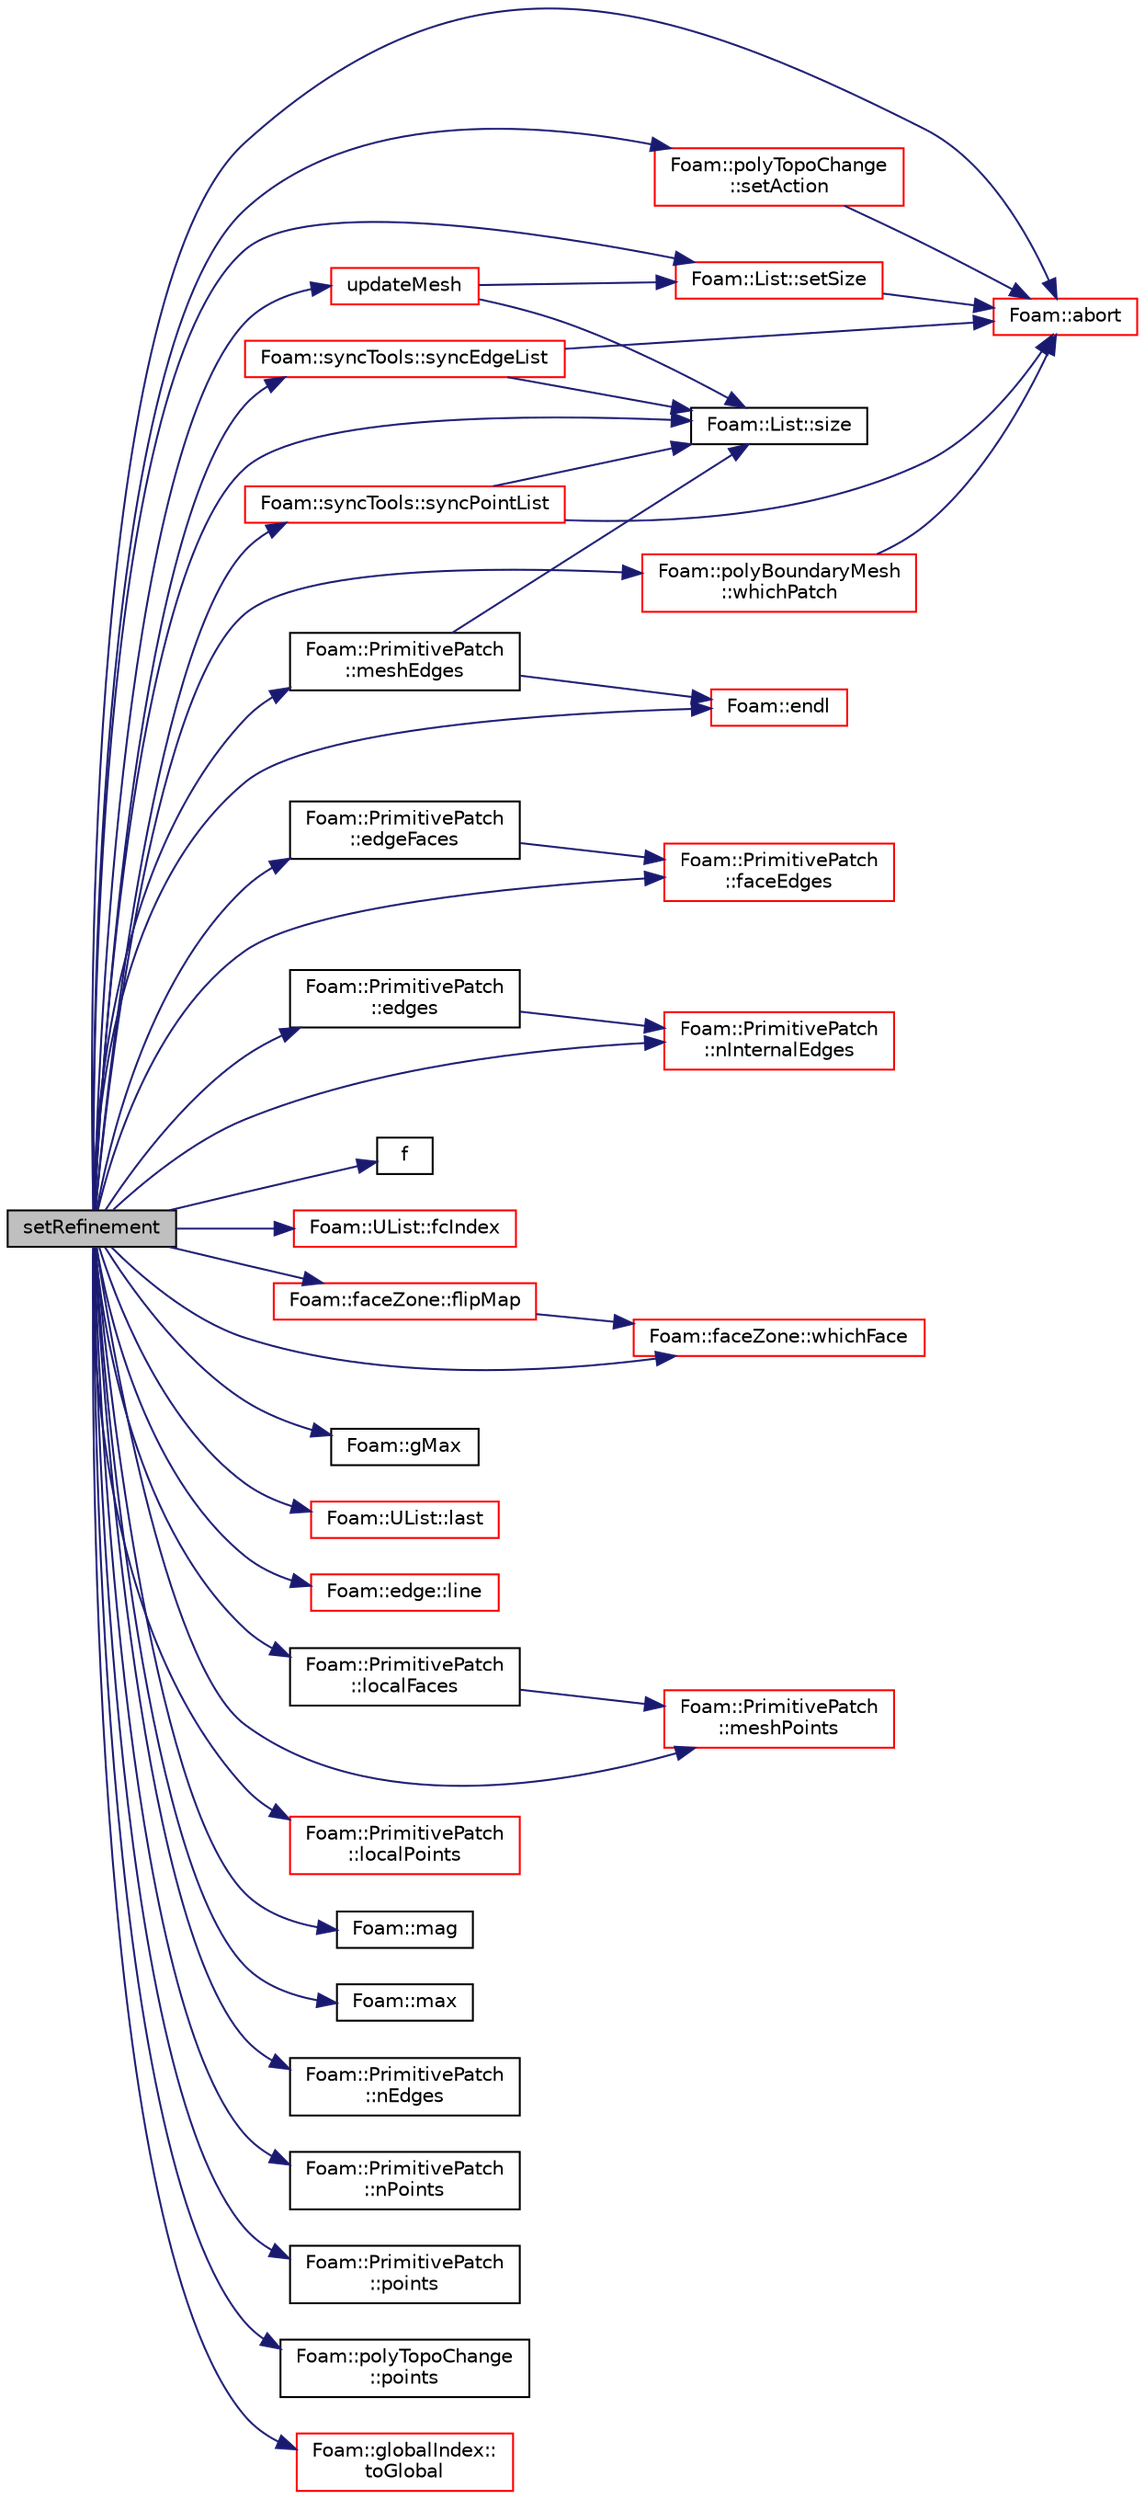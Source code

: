 digraph "setRefinement"
{
  bgcolor="transparent";
  edge [fontname="Helvetica",fontsize="10",labelfontname="Helvetica",labelfontsize="10"];
  node [fontname="Helvetica",fontsize="10",shape=record];
  rankdir="LR";
  Node1 [label="setRefinement",height=0.2,width=0.4,color="black", fillcolor="grey75", style="filled", fontcolor="black"];
  Node1 -> Node2 [color="midnightblue",fontsize="10",style="solid",fontname="Helvetica"];
  Node2 [label="Foam::abort",height=0.2,width=0.4,color="red",URL="$a10974.html#a447107a607d03e417307c203fa5fb44b"];
  Node1 -> Node3 [color="midnightblue",fontsize="10",style="solid",fontname="Helvetica"];
  Node3 [label="Foam::PrimitivePatch\l::edgeFaces",height=0.2,width=0.4,color="black",URL="$a02011.html#ab456054a1e7e1a07261799f50167916f",tooltip="Return edge-face addressing. "];
  Node3 -> Node4 [color="midnightblue",fontsize="10",style="solid",fontname="Helvetica"];
  Node4 [label="Foam::PrimitivePatch\l::faceEdges",height=0.2,width=0.4,color="red",URL="$a02011.html#af8f18d40d14450677bb24334032e7638",tooltip="Return face-edge addressing. "];
  Node1 -> Node5 [color="midnightblue",fontsize="10",style="solid",fontname="Helvetica"];
  Node5 [label="Foam::PrimitivePatch\l::edges",height=0.2,width=0.4,color="black",URL="$a02011.html#aae82d34fe433288eb6b1f9dea53675c8",tooltip="Return list of edges, address into LOCAL point list. "];
  Node5 -> Node6 [color="midnightblue",fontsize="10",style="solid",fontname="Helvetica"];
  Node6 [label="Foam::PrimitivePatch\l::nInternalEdges",height=0.2,width=0.4,color="red",URL="$a02011.html#ace02a7a9077597f147502cc5d2650081",tooltip="Number of internal edges. "];
  Node1 -> Node7 [color="midnightblue",fontsize="10",style="solid",fontname="Helvetica"];
  Node7 [label="Foam::endl",height=0.2,width=0.4,color="red",URL="$a10974.html#a2db8fe02a0d3909e9351bb4275b23ce4",tooltip="Add newline and flush stream. "];
  Node1 -> Node8 [color="midnightblue",fontsize="10",style="solid",fontname="Helvetica"];
  Node8 [label="f",height=0.2,width=0.4,color="black",URL="$a04026.html#a888be93833ac7a23170555c69c690288"];
  Node1 -> Node4 [color="midnightblue",fontsize="10",style="solid",fontname="Helvetica"];
  Node1 -> Node9 [color="midnightblue",fontsize="10",style="solid",fontname="Helvetica"];
  Node9 [label="Foam::UList::fcIndex",height=0.2,width=0.4,color="red",URL="$a02831.html#af4d05e19e6cdc80f0c7acd5bbe250f69",tooltip="Return the forward circular index, i.e. the next index. "];
  Node1 -> Node10 [color="midnightblue",fontsize="10",style="solid",fontname="Helvetica"];
  Node10 [label="Foam::faceZone::flipMap",height=0.2,width=0.4,color="red",URL="$a00751.html#ae010e9aa1fb7b930973122f73b998498",tooltip="Return face flip map. "];
  Node10 -> Node11 [color="midnightblue",fontsize="10",style="solid",fontname="Helvetica"];
  Node11 [label="Foam::faceZone::whichFace",height=0.2,width=0.4,color="red",URL="$a00751.html#a44dd2110316f20b114950fef748cb7c2",tooltip="Helper function to re-direct to zone::localID(...) "];
  Node1 -> Node12 [color="midnightblue",fontsize="10",style="solid",fontname="Helvetica"];
  Node12 [label="Foam::gMax",height=0.2,width=0.4,color="black",URL="$a10974.html#ae8d631fb8e841947408bb711abfb1e67"];
  Node1 -> Node13 [color="midnightblue",fontsize="10",style="solid",fontname="Helvetica"];
  Node13 [label="Foam::UList::last",height=0.2,width=0.4,color="red",URL="$a02831.html#aef07c02ea1c27bdb5906043b399e0ff0",tooltip="Return the last element of the list. "];
  Node1 -> Node14 [color="midnightblue",fontsize="10",style="solid",fontname="Helvetica"];
  Node14 [label="Foam::edge::line",height=0.2,width=0.4,color="red",URL="$a00621.html#aefea0e4a074dd0ba02419922ed063888",tooltip="Return edge line. "];
  Node1 -> Node15 [color="midnightblue",fontsize="10",style="solid",fontname="Helvetica"];
  Node15 [label="Foam::PrimitivePatch\l::localFaces",height=0.2,width=0.4,color="black",URL="$a02011.html#af5aca3ce69275c80366bc8d5c0584da2",tooltip="Return patch faces addressing into local point list. "];
  Node15 -> Node16 [color="midnightblue",fontsize="10",style="solid",fontname="Helvetica"];
  Node16 [label="Foam::PrimitivePatch\l::meshPoints",height=0.2,width=0.4,color="red",URL="$a02011.html#ae4935f85c38392518565dd7c666e3caf",tooltip="Return labelList of mesh points in patch. They are constructed. "];
  Node1 -> Node17 [color="midnightblue",fontsize="10",style="solid",fontname="Helvetica"];
  Node17 [label="Foam::PrimitivePatch\l::localPoints",height=0.2,width=0.4,color="red",URL="$a02011.html#a180aa335ba66b3224df33de8eb29b3bf",tooltip="Return pointField of points in patch. "];
  Node1 -> Node18 [color="midnightblue",fontsize="10",style="solid",fontname="Helvetica"];
  Node18 [label="Foam::mag",height=0.2,width=0.4,color="black",URL="$a10974.html#a929da2a3fdcf3dacbbe0487d3a330dae"];
  Node1 -> Node19 [color="midnightblue",fontsize="10",style="solid",fontname="Helvetica"];
  Node19 [label="Foam::max",height=0.2,width=0.4,color="black",URL="$a10974.html#ac993e906cf2774ae77e666bc24e81733"];
  Node1 -> Node20 [color="midnightblue",fontsize="10",style="solid",fontname="Helvetica"];
  Node20 [label="Foam::PrimitivePatch\l::meshEdges",height=0.2,width=0.4,color="black",URL="$a02011.html#ac19048ef57f6dd80e2dec2e69709e82d",tooltip="Return labels of patch edges in the global edge list using. "];
  Node20 -> Node7 [color="midnightblue",fontsize="10",style="solid",fontname="Helvetica"];
  Node20 -> Node21 [color="midnightblue",fontsize="10",style="solid",fontname="Helvetica"];
  Node21 [label="Foam::List::size",height=0.2,width=0.4,color="black",URL="$a01391.html#a8a5f6fa29bd4b500caf186f60245b384",tooltip="Override size to be inconsistent with allocated storage. "];
  Node1 -> Node16 [color="midnightblue",fontsize="10",style="solid",fontname="Helvetica"];
  Node1 -> Node22 [color="midnightblue",fontsize="10",style="solid",fontname="Helvetica"];
  Node22 [label="Foam::PrimitivePatch\l::nEdges",height=0.2,width=0.4,color="black",URL="$a02011.html#a1db9478309c639504a743b7b194226f4",tooltip="Return number of edges in patch. "];
  Node1 -> Node6 [color="midnightblue",fontsize="10",style="solid",fontname="Helvetica"];
  Node1 -> Node23 [color="midnightblue",fontsize="10",style="solid",fontname="Helvetica"];
  Node23 [label="Foam::PrimitivePatch\l::nPoints",height=0.2,width=0.4,color="black",URL="$a02011.html#a9927abeba2c8506177084d644b6e573a",tooltip="Return number of points supporting patch faces. "];
  Node1 -> Node24 [color="midnightblue",fontsize="10",style="solid",fontname="Helvetica"];
  Node24 [label="Foam::PrimitivePatch\l::points",height=0.2,width=0.4,color="black",URL="$a02011.html#a1f42f31bcf706357682dcf097255b544",tooltip="Return reference to global points. "];
  Node1 -> Node25 [color="midnightblue",fontsize="10",style="solid",fontname="Helvetica"];
  Node25 [label="Foam::polyTopoChange\l::points",height=0.2,width=0.4,color="black",URL="$a01977.html#ad15c20392296e3b10011a2a22a7baacc",tooltip="Points. Shrunk after constructing mesh (or calling of compact()) "];
  Node1 -> Node26 [color="midnightblue",fontsize="10",style="solid",fontname="Helvetica"];
  Node26 [label="Foam::polyTopoChange\l::setAction",height=0.2,width=0.4,color="red",URL="$a01977.html#a40a23962b792d24f4cb999f5b55aece2",tooltip="For compatibility with polyTopoChange: set topological action. "];
  Node26 -> Node2 [color="midnightblue",fontsize="10",style="solid",fontname="Helvetica"];
  Node1 -> Node27 [color="midnightblue",fontsize="10",style="solid",fontname="Helvetica"];
  Node27 [label="Foam::List::setSize",height=0.2,width=0.4,color="red",URL="$a01391.html#aedb985ffeaf1bdbfeccc2a8730405703",tooltip="Reset size of List. "];
  Node27 -> Node2 [color="midnightblue",fontsize="10",style="solid",fontname="Helvetica"];
  Node1 -> Node21 [color="midnightblue",fontsize="10",style="solid",fontname="Helvetica"];
  Node1 -> Node28 [color="midnightblue",fontsize="10",style="solid",fontname="Helvetica"];
  Node28 [label="Foam::syncTools::syncEdgeList",height=0.2,width=0.4,color="red",URL="$a02620.html#a5ed3e64d2ef89e3823674727ea1b3d58",tooltip="Synchronize values on all mesh edges. "];
  Node28 -> Node21 [color="midnightblue",fontsize="10",style="solid",fontname="Helvetica"];
  Node28 -> Node2 [color="midnightblue",fontsize="10",style="solid",fontname="Helvetica"];
  Node1 -> Node29 [color="midnightblue",fontsize="10",style="solid",fontname="Helvetica"];
  Node29 [label="Foam::syncTools::syncPointList",height=0.2,width=0.4,color="red",URL="$a02620.html#a197ed77a9101bdfb37253bd3f507c017",tooltip="Synchronize values on all mesh points. "];
  Node29 -> Node21 [color="midnightblue",fontsize="10",style="solid",fontname="Helvetica"];
  Node29 -> Node2 [color="midnightblue",fontsize="10",style="solid",fontname="Helvetica"];
  Node1 -> Node30 [color="midnightblue",fontsize="10",style="solid",fontname="Helvetica"];
  Node30 [label="Foam::globalIndex::\ltoGlobal",height=0.2,width=0.4,color="red",URL="$a00943.html#a7d52ac47ea25cc49744fc5658630a929",tooltip="From local to global. "];
  Node1 -> Node31 [color="midnightblue",fontsize="10",style="solid",fontname="Helvetica"];
  Node31 [label="updateMesh",height=0.2,width=0.4,color="red",URL="$a00024.html#a4135904645ee6121424859ea1107833b",tooltip="Update any locally stored mesh information. Gets additional. "];
  Node31 -> Node21 [color="midnightblue",fontsize="10",style="solid",fontname="Helvetica"];
  Node31 -> Node27 [color="midnightblue",fontsize="10",style="solid",fontname="Helvetica"];
  Node1 -> Node11 [color="midnightblue",fontsize="10",style="solid",fontname="Helvetica"];
  Node1 -> Node32 [color="midnightblue",fontsize="10",style="solid",fontname="Helvetica"];
  Node32 [label="Foam::polyBoundaryMesh\l::whichPatch",height=0.2,width=0.4,color="red",URL="$a01949.html#a6d7e875689c6272231ad4b60139b7324",tooltip="Return patch index for a given face label. "];
  Node32 -> Node2 [color="midnightblue",fontsize="10",style="solid",fontname="Helvetica"];
}
